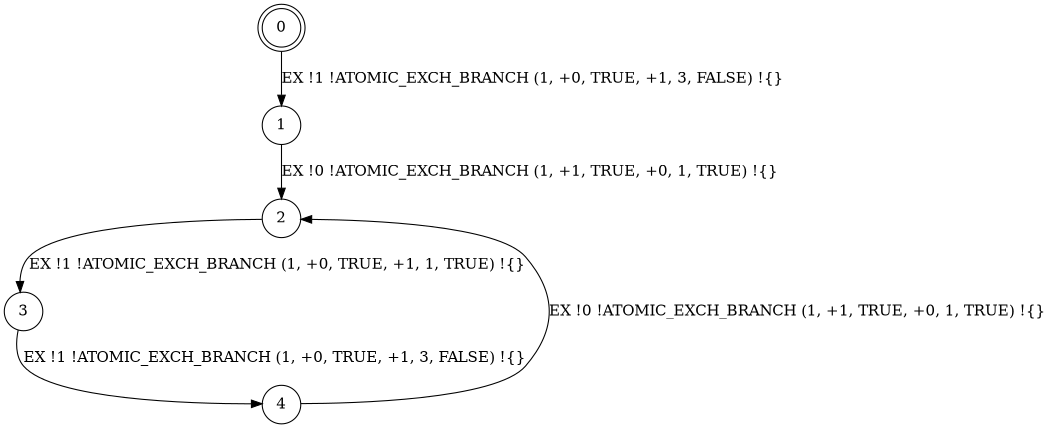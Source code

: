 digraph BCG {
size = "7, 10.5";
center = TRUE;
node [shape = circle];
0 [peripheries = 2];
0 -> 1 [label = "EX !1 !ATOMIC_EXCH_BRANCH (1, +0, TRUE, +1, 3, FALSE) !{}"];
1 -> 2 [label = "EX !0 !ATOMIC_EXCH_BRANCH (1, +1, TRUE, +0, 1, TRUE) !{}"];
2 -> 3 [label = "EX !1 !ATOMIC_EXCH_BRANCH (1, +0, TRUE, +1, 1, TRUE) !{}"];
3 -> 4 [label = "EX !1 !ATOMIC_EXCH_BRANCH (1, +0, TRUE, +1, 3, FALSE) !{}"];
4 -> 2 [label = "EX !0 !ATOMIC_EXCH_BRANCH (1, +1, TRUE, +0, 1, TRUE) !{}"];
}
